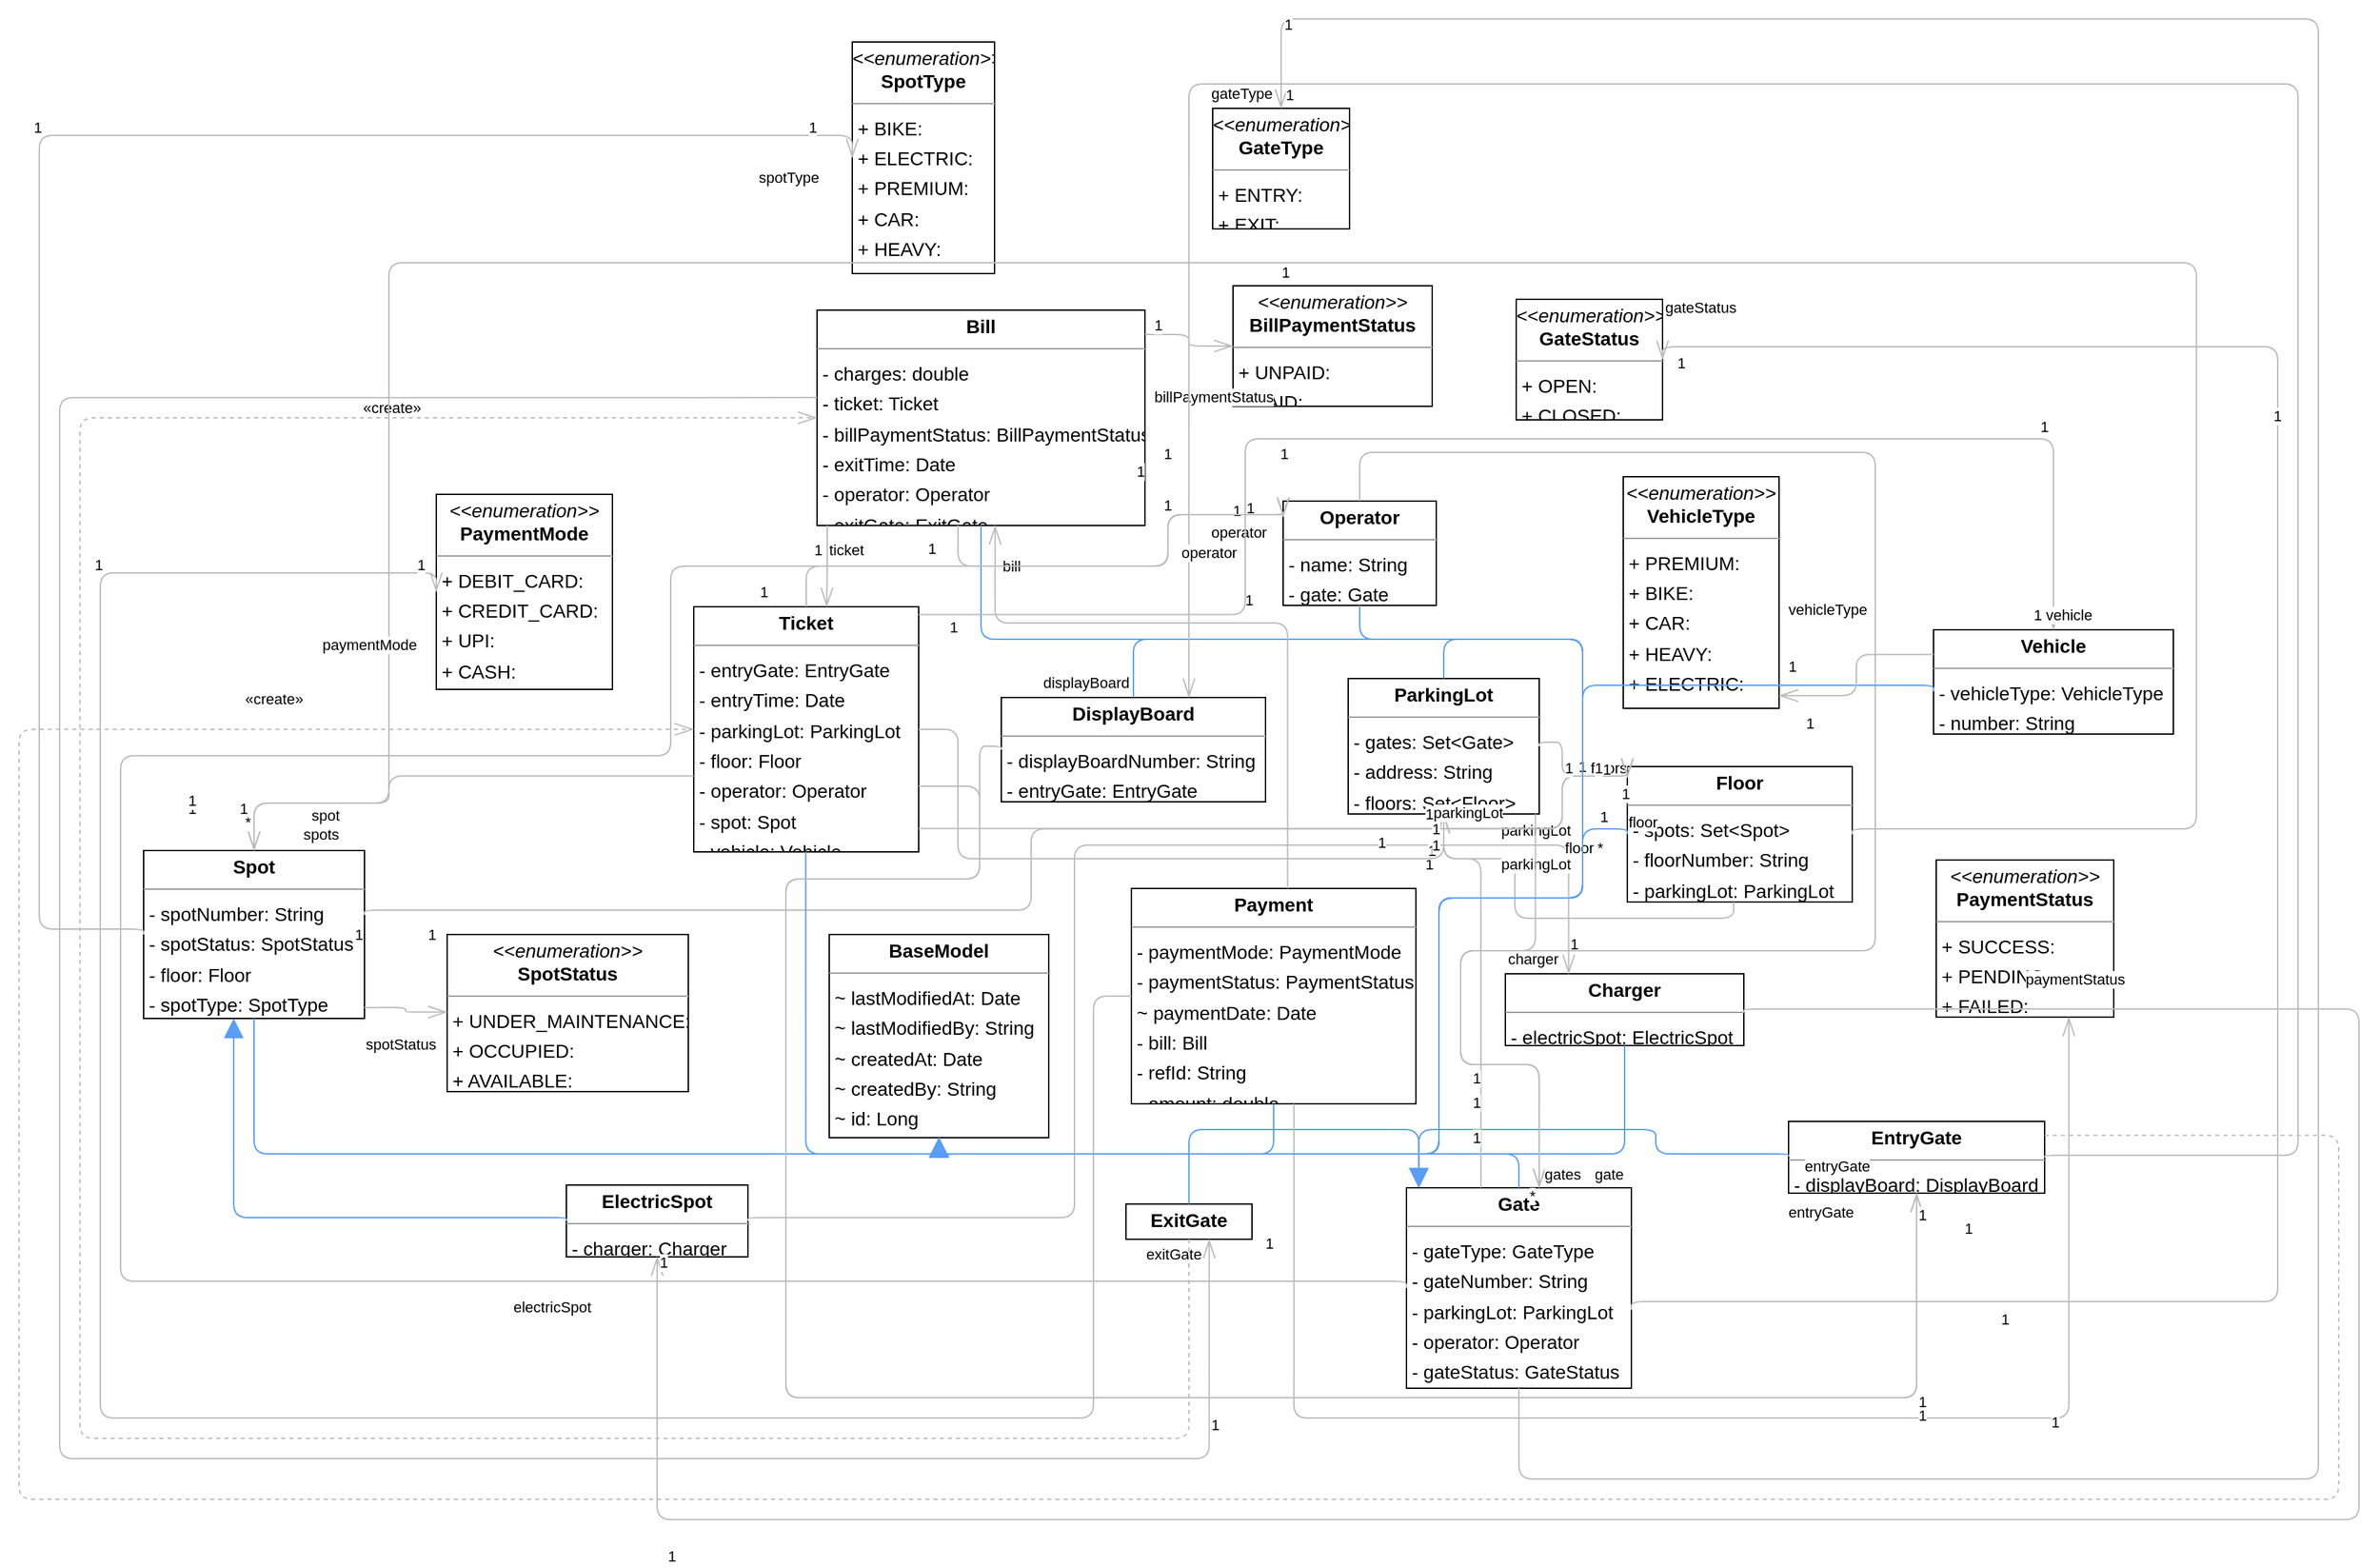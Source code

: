 <mxGraphModel dx="0" dy="0" grid="1" gridSize="10" guides="1" tooltips="1" connect="1" arrows="1" fold="1" page="0" pageScale="1" background="none" math="0" shadow="0">
  <root>
    <mxCell id="0" />
    <mxCell id="1" parent="0" />
    <mxCell id="node0" parent="1" vertex="1" value="&lt;p style=&quot;margin:0px;margin-top:4px;text-align:center;&quot;&gt;&lt;b&gt;BaseModel&lt;/b&gt;&lt;/p&gt;&lt;hr size=&quot;1&quot;/&gt;&lt;p style=&quot;margin:0 0 0 4px;line-height:1.6;&quot;&gt;~ lastModifiedAt: Date&lt;br/&gt;~ lastModifiedBy: String&lt;br/&gt;~ createdAt: Date&lt;br/&gt;~ createdBy: String&lt;br/&gt;~ id: Long&lt;/p&gt;" style="verticalAlign=top;align=left;overflow=fill;fontSize=14;fontFamily=Helvetica;html=1;rounded=0;shadow=0;comic=0;labelBackgroundColor=none;strokeWidth=1;">
      <mxGeometry x="331" y="646" width="162" height="150" as="geometry" />
    </mxCell>
    <mxCell id="node21" parent="1" vertex="1" value="&lt;p style=&quot;margin:0px;margin-top:4px;text-align:center;&quot;&gt;&lt;b&gt;Bill&lt;/b&gt;&lt;/p&gt;&lt;hr size=&quot;1&quot;/&gt;&lt;p style=&quot;margin:0 0 0 4px;line-height:1.6;&quot;&gt;- charges: double&lt;br/&gt;- ticket: Ticket&lt;br/&gt;- billPaymentStatus: BillPaymentStatus&lt;br/&gt;- exitTime: Date&lt;br/&gt;- operator: Operator&lt;br/&gt;- exitGate: ExitGate&lt;/p&gt;" style="verticalAlign=top;align=left;overflow=fill;fontSize=14;fontFamily=Helvetica;html=1;rounded=0;shadow=0;comic=0;labelBackgroundColor=none;strokeWidth=1;">
      <mxGeometry x="322" y="185" width="242" height="159" as="geometry" />
    </mxCell>
    <mxCell id="node4" parent="1" vertex="1" value="&lt;p style=&quot;margin:0px;margin-top:4px;text-align:center;&quot;&gt;&lt;i&gt;&amp;lt;&amp;lt;enumeration&amp;gt;&amp;gt;&lt;/i&gt;&lt;br/&gt;&lt;b&gt;BillPaymentStatus&lt;/b&gt;&lt;/p&gt;&lt;hr size=&quot;1&quot;/&gt;&lt;p style=&quot;margin:0 0 0 4px;line-height:1.6;&quot;&gt;+ UNPAID: &lt;br/&gt;+ PAID: &lt;/p&gt;" style="verticalAlign=top;align=left;overflow=fill;fontSize=14;fontFamily=Helvetica;html=1;rounded=0;shadow=0;comic=0;labelBackgroundColor=none;strokeWidth=1;">
      <mxGeometry x="629" y="167" width="147" height="89" as="geometry" />
    </mxCell>
    <mxCell id="node9" parent="1" vertex="1" value="&lt;p style=&quot;margin:0px;margin-top:4px;text-align:center;&quot;&gt;&lt;b&gt;Charger&lt;/b&gt;&lt;/p&gt;&lt;hr size=&quot;1&quot;/&gt;&lt;p style=&quot;margin:0 0 0 4px;line-height:1.6;&quot;&gt;- electricSpot: ElectricSpot&lt;/p&gt;" style="verticalAlign=top;align=left;overflow=fill;fontSize=14;fontFamily=Helvetica;html=1;rounded=0;shadow=0;comic=0;labelBackgroundColor=none;strokeWidth=1;">
      <mxGeometry x="830" y="675" width="176" height="53" as="geometry" />
    </mxCell>
    <mxCell id="node16" parent="1" vertex="1" value="&lt;p style=&quot;margin:0px;margin-top:4px;text-align:center;&quot;&gt;&lt;b&gt;DisplayBoard&lt;/b&gt;&lt;/p&gt;&lt;hr size=&quot;1&quot;/&gt;&lt;p style=&quot;margin:0 0 0 4px;line-height:1.6;&quot;&gt;- displayBoardNumber: String&lt;br/&gt;- entryGate: EntryGate&lt;/p&gt;" style="verticalAlign=top;align=left;overflow=fill;fontSize=14;fontFamily=Helvetica;html=1;rounded=0;shadow=0;comic=0;labelBackgroundColor=none;strokeWidth=1;">
      <mxGeometry x="458" y="471" width="195" height="77" as="geometry" />
    </mxCell>
    <mxCell id="node14" parent="1" vertex="1" value="&lt;p style=&quot;margin:0px;margin-top:4px;text-align:center;&quot;&gt;&lt;b&gt;ElectricSpot&lt;/b&gt;&lt;/p&gt;&lt;hr size=&quot;1&quot;/&gt;&lt;p style=&quot;margin:0 0 0 4px;line-height:1.6;&quot;&gt;- charger: Charger&lt;/p&gt;" style="verticalAlign=top;align=left;overflow=fill;fontSize=14;fontFamily=Helvetica;html=1;rounded=0;shadow=0;comic=0;labelBackgroundColor=none;strokeWidth=1;">
      <mxGeometry x="137" y="831" width="134" height="53" as="geometry" />
    </mxCell>
    <mxCell id="node22" parent="1" vertex="1" value="&lt;p style=&quot;margin:0px;margin-top:4px;text-align:center;&quot;&gt;&lt;b&gt;EntryGate&lt;/b&gt;&lt;/p&gt;&lt;hr size=&quot;1&quot;/&gt;&lt;p style=&quot;margin:0 0 0 4px;line-height:1.6;&quot;&gt;- displayBoard: DisplayBoard&lt;/p&gt;" style="verticalAlign=top;align=left;overflow=fill;fontSize=14;fontFamily=Helvetica;html=1;rounded=0;shadow=0;comic=0;labelBackgroundColor=none;strokeWidth=1;">
      <mxGeometry x="1039" y="784" width="189" height="53" as="geometry" />
    </mxCell>
    <mxCell id="node8" parent="1" vertex="1" value="&lt;p style=&quot;margin:0px;margin-top:4px;text-align:center;&quot;&gt;&lt;b&gt;ExitGate&lt;/b&gt;&lt;/p&gt;&lt;hr size=&quot;1&quot;/&gt;" style="verticalAlign=top;align=left;overflow=fill;fontSize=14;fontFamily=Helvetica;html=1;rounded=0;shadow=0;comic=0;labelBackgroundColor=none;strokeWidth=1;">
      <mxGeometry x="550" y="845" width="93" height="26" as="geometry" />
    </mxCell>
    <mxCell id="node19" parent="1" vertex="1" value="&lt;p style=&quot;margin:0px;margin-top:4px;text-align:center;&quot;&gt;&lt;b&gt;Floor&lt;/b&gt;&lt;/p&gt;&lt;hr size=&quot;1&quot;/&gt;&lt;p style=&quot;margin:0 0 0 4px;line-height:1.6;&quot;&gt;- spots: Set&amp;lt;Spot&amp;gt;&lt;br/&gt;- floorNumber: String&lt;br/&gt;- parkingLot: ParkingLot&lt;/p&gt;" style="verticalAlign=top;align=left;overflow=fill;fontSize=14;fontFamily=Helvetica;html=1;rounded=0;shadow=0;comic=0;labelBackgroundColor=none;strokeWidth=1;">
      <mxGeometry x="920" y="522" width="166" height="100" as="geometry" />
    </mxCell>
    <mxCell id="node15" parent="1" vertex="1" value="&lt;p style=&quot;margin:0px;margin-top:4px;text-align:center;&quot;&gt;&lt;b&gt;Gate&lt;/b&gt;&lt;/p&gt;&lt;hr size=&quot;1&quot;/&gt;&lt;p style=&quot;margin:0 0 0 4px;line-height:1.6;&quot;&gt;- gateType: GateType&lt;br/&gt;- gateNumber: String&lt;br/&gt;- parkingLot: ParkingLot&lt;br/&gt;- operator: Operator&lt;br/&gt;- gateStatus: GateStatus&lt;/p&gt;" style="verticalAlign=top;align=left;overflow=fill;fontSize=14;fontFamily=Helvetica;html=1;rounded=0;shadow=0;comic=0;labelBackgroundColor=none;strokeWidth=1;">
      <mxGeometry x="757" y="833" width="166" height="148" as="geometry" />
    </mxCell>
    <mxCell id="node20" parent="1" vertex="1" value="&lt;p style=&quot;margin:0px;margin-top:4px;text-align:center;&quot;&gt;&lt;i&gt;&amp;lt;&amp;lt;enumeration&amp;gt;&amp;gt;&lt;/i&gt;&lt;br/&gt;&lt;b&gt;GateStatus&lt;/b&gt;&lt;/p&gt;&lt;hr size=&quot;1&quot;/&gt;&lt;p style=&quot;margin:0 0 0 4px;line-height:1.6;&quot;&gt;+ OPEN: &lt;br/&gt;+ CLOSED: &lt;/p&gt;" style="verticalAlign=top;align=left;overflow=fill;fontSize=14;fontFamily=Helvetica;html=1;rounded=0;shadow=0;comic=0;labelBackgroundColor=none;strokeWidth=1;">
      <mxGeometry x="838" y="177" width="108" height="89" as="geometry" />
    </mxCell>
    <mxCell id="node1" parent="1" vertex="1" value="&lt;p style=&quot;margin:0px;margin-top:4px;text-align:center;&quot;&gt;&lt;i&gt;&amp;lt;&amp;lt;enumeration&amp;gt;&amp;gt;&lt;/i&gt;&lt;br/&gt;&lt;b&gt;GateType&lt;/b&gt;&lt;/p&gt;&lt;hr size=&quot;1&quot;/&gt;&lt;p style=&quot;margin:0 0 0 4px;line-height:1.6;&quot;&gt;+ ENTRY: &lt;br/&gt;+ EXIT: &lt;/p&gt;" style="verticalAlign=top;align=left;overflow=fill;fontSize=14;fontFamily=Helvetica;html=1;rounded=0;shadow=0;comic=0;labelBackgroundColor=none;strokeWidth=1;">
      <mxGeometry x="614" y="36" width="101" height="89" as="geometry" />
    </mxCell>
    <mxCell id="node17" parent="1" vertex="1" value="&lt;p style=&quot;margin:0px;margin-top:4px;text-align:center;&quot;&gt;&lt;b&gt;Operator&lt;/b&gt;&lt;/p&gt;&lt;hr size=&quot;1&quot;/&gt;&lt;p style=&quot;margin:0 0 0 4px;line-height:1.6;&quot;&gt;- name: String&lt;br/&gt;- gate: Gate&lt;/p&gt;" style="verticalAlign=top;align=left;overflow=fill;fontSize=14;fontFamily=Helvetica;html=1;rounded=0;shadow=0;comic=0;labelBackgroundColor=none;strokeWidth=1;">
      <mxGeometry x="666" y="326" width="113" height="77" as="geometry" />
    </mxCell>
    <mxCell id="node2" parent="1" vertex="1" value="&lt;p style=&quot;margin:0px;margin-top:4px;text-align:center;&quot;&gt;&lt;b&gt;ParkingLot&lt;/b&gt;&lt;/p&gt;&lt;hr size=&quot;1&quot;/&gt;&lt;p style=&quot;margin:0 0 0 4px;line-height:1.6;&quot;&gt;- gates: Set&amp;lt;Gate&amp;gt;&lt;br/&gt;- address: String&lt;br/&gt;- floors: Set&amp;lt;Floor&amp;gt;&lt;/p&gt;" style="verticalAlign=top;align=left;overflow=fill;fontSize=14;fontFamily=Helvetica;html=1;rounded=0;shadow=0;comic=0;labelBackgroundColor=none;strokeWidth=1;">
      <mxGeometry x="714" y="457" width="141" height="100" as="geometry" />
    </mxCell>
    <mxCell id="node13" parent="1" vertex="1" value="&lt;p style=&quot;margin:0px;margin-top:4px;text-align:center;&quot;&gt;&lt;b&gt;Payment&lt;/b&gt;&lt;/p&gt;&lt;hr size=&quot;1&quot;/&gt;&lt;p style=&quot;margin:0 0 0 4px;line-height:1.6;&quot;&gt;- paymentMode: PaymentMode&lt;br/&gt;- paymentStatus: PaymentStatus&lt;br/&gt;~ paymentDate: Date&lt;br/&gt;- bill: Bill&lt;br/&gt;- refId: String&lt;br/&gt;- amount: double&lt;/p&gt;" style="verticalAlign=top;align=left;overflow=fill;fontSize=14;fontFamily=Helvetica;html=1;rounded=0;shadow=0;comic=0;labelBackgroundColor=none;strokeWidth=1;">
      <mxGeometry x="554" y="612" width="210" height="159" as="geometry" />
    </mxCell>
    <mxCell id="node10" parent="1" vertex="1" value="&lt;p style=&quot;margin:0px;margin-top:4px;text-align:center;&quot;&gt;&lt;i&gt;&amp;lt;&amp;lt;enumeration&amp;gt;&amp;gt;&lt;/i&gt;&lt;br/&gt;&lt;b&gt;PaymentMode&lt;/b&gt;&lt;/p&gt;&lt;hr size=&quot;1&quot;/&gt;&lt;p style=&quot;margin:0 0 0 4px;line-height:1.6;&quot;&gt;+ DEBIT_CARD: &lt;br/&gt;+ CREDIT_CARD: &lt;br/&gt;+ UPI: &lt;br/&gt;+ CASH: &lt;/p&gt;" style="verticalAlign=top;align=left;overflow=fill;fontSize=14;fontFamily=Helvetica;html=1;rounded=0;shadow=0;comic=0;labelBackgroundColor=none;strokeWidth=1;">
      <mxGeometry x="41" y="321" width="130" height="144" as="geometry" />
    </mxCell>
    <mxCell id="node6" parent="1" vertex="1" value="&lt;p style=&quot;margin:0px;margin-top:4px;text-align:center;&quot;&gt;&lt;i&gt;&amp;lt;&amp;lt;enumeration&amp;gt;&amp;gt;&lt;/i&gt;&lt;br/&gt;&lt;b&gt;PaymentStatus&lt;/b&gt;&lt;/p&gt;&lt;hr size=&quot;1&quot;/&gt;&lt;p style=&quot;margin:0 0 0 4px;line-height:1.6;&quot;&gt;+ SUCCESS: &lt;br/&gt;+ PENDING: &lt;br/&gt;+ FAILED: &lt;/p&gt;" style="verticalAlign=top;align=left;overflow=fill;fontSize=14;fontFamily=Helvetica;html=1;rounded=0;shadow=0;comic=0;labelBackgroundColor=none;strokeWidth=1;">
      <mxGeometry x="1148" y="591" width="131" height="116" as="geometry" />
    </mxCell>
    <mxCell id="node7" parent="1" vertex="1" value="&lt;p style=&quot;margin:0px;margin-top:4px;text-align:center;&quot;&gt;&lt;b&gt;Spot&lt;/b&gt;&lt;/p&gt;&lt;hr size=&quot;1&quot;/&gt;&lt;p style=&quot;margin:0 0 0 4px;line-height:1.6;&quot;&gt;- spotNumber: String&lt;br/&gt;- spotStatus: SpotStatus&lt;br/&gt;- floor: Floor&lt;br/&gt;- spotType: SpotType&lt;/p&gt;" style="verticalAlign=top;align=left;overflow=fill;fontSize=14;fontFamily=Helvetica;html=1;rounded=0;shadow=0;comic=0;labelBackgroundColor=none;strokeWidth=1;">
      <mxGeometry x="-175" y="584" width="163" height="124" as="geometry" />
    </mxCell>
    <mxCell id="node5" parent="1" vertex="1" value="&lt;p style=&quot;margin:0px;margin-top:4px;text-align:center;&quot;&gt;&lt;i&gt;&amp;lt;&amp;lt;enumeration&amp;gt;&amp;gt;&lt;/i&gt;&lt;br/&gt;&lt;b&gt;SpotStatus&lt;/b&gt;&lt;/p&gt;&lt;hr size=&quot;1&quot;/&gt;&lt;p style=&quot;margin:0 0 0 4px;line-height:1.6;&quot;&gt;+ UNDER_MAINTENANCE: &lt;br/&gt;+ OCCUPIED: &lt;br/&gt;+ AVAILABLE: &lt;/p&gt;" style="verticalAlign=top;align=left;overflow=fill;fontSize=14;fontFamily=Helvetica;html=1;rounded=0;shadow=0;comic=0;labelBackgroundColor=none;strokeWidth=1;">
      <mxGeometry x="49" y="646" width="178" height="116" as="geometry" />
    </mxCell>
    <mxCell id="node12" parent="1" vertex="1" value="&lt;p style=&quot;margin:0px;margin-top:4px;text-align:center;&quot;&gt;&lt;i&gt;&amp;lt;&amp;lt;enumeration&amp;gt;&amp;gt;&lt;/i&gt;&lt;br/&gt;&lt;b&gt;SpotType&lt;/b&gt;&lt;/p&gt;&lt;hr size=&quot;1&quot;/&gt;&lt;p style=&quot;margin:0 0 0 4px;line-height:1.6;&quot;&gt;+ BIKE: &lt;br/&gt;+ ELECTRIC: &lt;br/&gt;+ PREMIUM: &lt;br/&gt;+ CAR: &lt;br/&gt;+ HEAVY: &lt;/p&gt;" style="verticalAlign=top;align=left;overflow=fill;fontSize=14;fontFamily=Helvetica;html=1;rounded=0;shadow=0;comic=0;labelBackgroundColor=none;strokeWidth=1;">
      <mxGeometry x="348" y="-13" width="105" height="171" as="geometry" />
    </mxCell>
    <mxCell id="node18" parent="1" vertex="1" value="&lt;p style=&quot;margin:0px;margin-top:4px;text-align:center;&quot;&gt;&lt;b&gt;Ticket&lt;/b&gt;&lt;/p&gt;&lt;hr size=&quot;1&quot;/&gt;&lt;p style=&quot;margin:0 0 0 4px;line-height:1.6;&quot;&gt;- entryGate: EntryGate&lt;br/&gt;- entryTime: Date&lt;br/&gt;- parkingLot: ParkingLot&lt;br/&gt;- floor: Floor&lt;br/&gt;- operator: Operator&lt;br/&gt;- spot: Spot&lt;br/&gt;- vehicle: Vehicle&lt;/p&gt;" style="verticalAlign=top;align=left;overflow=fill;fontSize=14;fontFamily=Helvetica;html=1;rounded=0;shadow=0;comic=0;labelBackgroundColor=none;strokeWidth=1;">
      <mxGeometry x="231" y="404" width="166" height="181" as="geometry" />
    </mxCell>
    <mxCell id="node11" parent="1" vertex="1" value="&lt;p style=&quot;margin:0px;margin-top:4px;text-align:center;&quot;&gt;&lt;b&gt;Vehicle&lt;/b&gt;&lt;/p&gt;&lt;hr size=&quot;1&quot;/&gt;&lt;p style=&quot;margin:0 0 0 4px;line-height:1.6;&quot;&gt;- vehicleType: VehicleType&lt;br/&gt;- number: String&lt;/p&gt;" style="verticalAlign=top;align=left;overflow=fill;fontSize=14;fontFamily=Helvetica;html=1;rounded=0;shadow=0;comic=0;labelBackgroundColor=none;strokeWidth=1;">
      <mxGeometry x="1146" y="421" width="177" height="77" as="geometry" />
    </mxCell>
    <mxCell id="node3" parent="1" vertex="1" value="&lt;p style=&quot;margin:0px;margin-top:4px;text-align:center;&quot;&gt;&lt;i&gt;&amp;lt;&amp;lt;enumeration&amp;gt;&amp;gt;&lt;/i&gt;&lt;br/&gt;&lt;b&gt;VehicleType&lt;/b&gt;&lt;/p&gt;&lt;hr size=&quot;1&quot;/&gt;&lt;p style=&quot;margin:0 0 0 4px;line-height:1.6;&quot;&gt;+ PREMIUM: &lt;br/&gt;+ BIKE: &lt;br/&gt;+ CAR: &lt;br/&gt;+ HEAVY: &lt;br/&gt;+ ELECTRIC: &lt;/p&gt;" style="verticalAlign=top;align=left;overflow=fill;fontSize=14;fontFamily=Helvetica;html=1;rounded=0;shadow=0;comic=0;labelBackgroundColor=none;strokeWidth=1;">
      <mxGeometry x="917" y="308" width="115" height="171" as="geometry" />
    </mxCell>
    <mxCell id="edge11" edge="1" value="" parent="1" source="node21" target="node0" style="html=1;rounded=1;edgeStyle=orthogonalEdgeStyle;dashed=0;startArrow=none;endArrow=block;endSize=12;strokeColor=#589df6;exitX=0.500;exitY=1.000;exitDx=0;exitDy=0;entryX=0.500;entryY=1.000;entryDx=0;entryDy=0;">
      <mxGeometry width="50" height="50" relative="1" as="geometry">
        <Array as="points">
          <mxPoint x="443" y="428" />
          <mxPoint x="887" y="428" />
          <mxPoint x="887" y="619" />
          <mxPoint x="781" y="619" />
          <mxPoint x="781" y="808" />
          <mxPoint x="412" y="808" />
        </Array>
      </mxGeometry>
    </mxCell>
    <mxCell id="edge28" edge="1" value="" parent="1" source="node21" target="node4" style="html=1;rounded=1;edgeStyle=orthogonalEdgeStyle;dashed=0;startArrow=diamondThinstartSize=12;endArrow=openThin;endSize=12;strokeColor=#bbbbbb;exitX=1.000;exitY=0.113;exitDx=0;exitDy=0;entryX=0.000;entryY=0.500;entryDx=0;entryDy=0;">
      <mxGeometry width="50" height="50" relative="1" as="geometry">
        <Array as="points" />
      </mxGeometry>
    </mxCell>
    <mxCell id="label168" parent="edge28" vertex="1" connectable="0" value="1" style="edgeLabel;resizable=0;html=1;align=left;verticalAlign=top;strokeColor=default;">
      <mxGeometry x="663" y="144" as="geometry" />
    </mxCell>
    <mxCell id="label172" parent="edge28" vertex="1" connectable="0" value="1" style="edgeLabel;resizable=0;html=1;align=left;verticalAlign=top;strokeColor=default;">
      <mxGeometry x="569" y="183" as="geometry" />
    </mxCell>
    <mxCell id="label173" parent="edge28" vertex="1" connectable="0" value="billPaymentStatus" style="edgeLabel;resizable=0;html=1;align=left;verticalAlign=top;strokeColor=default;">
      <mxGeometry x="569" y="236" as="geometry" />
    </mxCell>
    <mxCell id="edge24" edge="1" value="" parent="1" source="node21" target="node8" style="html=1;rounded=1;edgeStyle=orthogonalEdgeStyle;dashed=0;startArrow=diamondThinstartSize=12;endArrow=openThin;endSize=12;strokeColor=#bbbbbb;exitX=0.000;exitY=0.406;exitDx=0;exitDy=0;entryX=0.661;entryY=1.002;entryDx=0;entryDy=0;">
      <mxGeometry width="50" height="50" relative="1" as="geometry">
        <Array as="points">
          <mxPoint x="-237" y="249" />
          <mxPoint x="-237" y="1033" />
          <mxPoint x="611" y="1033" />
        </Array>
      </mxGeometry>
    </mxCell>
    <mxCell id="label144" parent="edge24" vertex="1" connectable="0" value="1" style="edgeLabel;resizable=0;html=1;align=left;verticalAlign=top;strokeColor=default;">
      <mxGeometry x="651" y="861" as="geometry" />
    </mxCell>
    <mxCell id="label148" parent="edge24" vertex="1" connectable="0" value="1" style="edgeLabel;resizable=0;html=1;align=left;verticalAlign=top;strokeColor=default;">
      <mxGeometry x="611" y="995" as="geometry" />
    </mxCell>
    <mxCell id="label149" parent="edge24" vertex="1" connectable="0" value="exitGate" style="edgeLabel;resizable=0;html=1;align=left;verticalAlign=top;strokeColor=default;">
      <mxGeometry x="563" y="869" as="geometry" />
    </mxCell>
    <mxCell id="edge38" edge="1" value="" parent="1" source="node21" target="node17" style="html=1;rounded=1;edgeStyle=orthogonalEdgeStyle;dashed=0;startArrow=diamondThinstartSize=12;endArrow=openThin;endSize=12;strokeColor=#bbbbbb;exitX=0.430;exitY=1.000;exitDx=0;exitDy=0;entryX=0.000;entryY=0.148;entryDx=0;entryDy=0;">
      <mxGeometry width="50" height="50" relative="1" as="geometry">
        <Array as="points">
          <mxPoint x="426" y="374" />
          <mxPoint x="581" y="374" />
          <mxPoint x="581" y="336" />
        </Array>
      </mxGeometry>
    </mxCell>
    <mxCell id="label228" parent="edge38" vertex="1" connectable="0" value="1" style="edgeLabel;resizable=0;html=1;align=left;verticalAlign=top;strokeColor=default;">
      <mxGeometry x="637" y="318" as="geometry" />
    </mxCell>
    <mxCell id="label232" parent="edge38" vertex="1" connectable="0" value="1" style="edgeLabel;resizable=0;html=1;align=left;verticalAlign=top;strokeColor=default;">
      <mxGeometry x="576" y="316" as="geometry" />
    </mxCell>
    <mxCell id="label233" parent="edge38" vertex="1" connectable="0" value="operator" style="edgeLabel;resizable=0;html=1;align=left;verticalAlign=top;strokeColor=default;">
      <mxGeometry x="611" y="336" as="geometry" />
    </mxCell>
    <mxCell id="edge43" edge="1" value="" parent="1" source="node21" target="node18" style="html=1;rounded=1;edgeStyle=orthogonalEdgeStyle;dashed=0;startArrow=diamondThinstartSize=12;endArrow=openThin;endSize=12;strokeColor=#bbbbbb;exitX=0.031;exitY=1.000;exitDx=0;exitDy=0;entryX=0.591;entryY=0.000;entryDx=0;entryDy=0;">
      <mxGeometry width="50" height="50" relative="1" as="geometry">
        <Array as="points" />
      </mxGeometry>
    </mxCell>
    <mxCell id="label258" parent="edge43" vertex="1" connectable="0" value="1" style="edgeLabel;resizable=0;html=1;align=left;verticalAlign=top;strokeColor=default;">
      <mxGeometry x="278" y="380" as="geometry" />
    </mxCell>
    <mxCell id="label262" parent="edge43" vertex="1" connectable="0" value="1" style="edgeLabel;resizable=0;html=1;align=left;verticalAlign=top;strokeColor=default;">
      <mxGeometry x="318" y="349" as="geometry" />
    </mxCell>
    <mxCell id="label263" parent="edge43" vertex="1" connectable="0" value="ticket" style="edgeLabel;resizable=0;html=1;align=left;verticalAlign=top;strokeColor=default;">
      <mxGeometry x="329" y="349" as="geometry" />
    </mxCell>
    <mxCell id="edge12" edge="1" value="" parent="1" source="node9" target="node0" style="html=1;rounded=1;edgeStyle=orthogonalEdgeStyle;dashed=0;startArrow=none;endArrow=block;endSize=12;strokeColor=#589df6;exitX=0.500;exitY=1.000;exitDx=0;exitDy=0;entryX=0.500;entryY=1.000;entryDx=0;entryDy=0;">
      <mxGeometry width="50" height="50" relative="1" as="geometry">
        <Array as="points">
          <mxPoint x="918" y="808" />
          <mxPoint x="412" y="808" />
        </Array>
      </mxGeometry>
    </mxCell>
    <mxCell id="edge36" edge="1" value="" parent="1" source="node9" target="node14" style="html=1;rounded=1;edgeStyle=orthogonalEdgeStyle;dashed=0;startArrow=diamondThinstartSize=12;endArrow=openThin;endSize=12;strokeColor=#bbbbbb;exitX=1.000;exitY=0.534;exitDx=0;exitDy=0;entryX=0.500;entryY=1.001;entryDx=0;entryDy=0;">
      <mxGeometry width="50" height="50" relative="1" as="geometry">
        <Array as="points">
          <mxPoint x="1460" y="701" />
          <mxPoint x="1460" y="1078" />
          <mxPoint x="204" y="1078" />
        </Array>
      </mxGeometry>
    </mxCell>
    <mxCell id="label216" parent="edge36" vertex="1" connectable="0" value="1" style="edgeLabel;resizable=0;html=1;align=left;verticalAlign=top;strokeColor=default;">
      <mxGeometry x="204" y="875" as="geometry" />
    </mxCell>
    <mxCell id="label220" parent="edge36" vertex="1" connectable="0" value="1" style="edgeLabel;resizable=0;html=1;align=left;verticalAlign=top;strokeColor=default;">
      <mxGeometry x="210" y="1092" as="geometry" />
    </mxCell>
    <mxCell id="label221" parent="edge36" vertex="1" connectable="0" value="electricSpot" style="edgeLabel;resizable=0;html=1;align=left;verticalAlign=top;strokeColor=default;">
      <mxGeometry x="96" y="908" as="geometry" />
    </mxCell>
    <mxCell id="edge4" edge="1" value="" parent="1" source="node16" target="node0" style="html=1;rounded=1;edgeStyle=orthogonalEdgeStyle;dashed=0;startArrow=none;endArrow=block;endSize=12;strokeColor=#589df6;exitX=0.500;exitY=0.001;exitDx=0;exitDy=0;entryX=0.500;entryY=1.000;entryDx=0;entryDy=0;">
      <mxGeometry width="50" height="50" relative="1" as="geometry">
        <Array as="points">
          <mxPoint x="555" y="428" />
          <mxPoint x="887" y="428" />
          <mxPoint x="887" y="619" />
          <mxPoint x="781" y="619" />
          <mxPoint x="781" y="808" />
          <mxPoint x="412" y="808" />
        </Array>
      </mxGeometry>
    </mxCell>
    <mxCell id="edge39" edge="1" value="" parent="1" source="node16" target="node22" style="html=1;rounded=1;edgeStyle=orthogonalEdgeStyle;dashed=0;startArrow=diamondThinstartSize=12;endArrow=openThin;endSize=12;strokeColor=#bbbbbb;exitX=0.000;exitY=0.500;exitDx=0;exitDy=0;entryX=0.500;entryY=1.001;entryDx=0;entryDy=0;">
      <mxGeometry width="50" height="50" relative="1" as="geometry">
        <Array as="points">
          <mxPoint x="442" y="507" />
          <mxPoint x="442" y="605" />
          <mxPoint x="299" y="605" />
          <mxPoint x="299" y="988" />
          <mxPoint x="1133" y="988" />
        </Array>
      </mxGeometry>
    </mxCell>
    <mxCell id="label234" parent="edge39" vertex="1" connectable="0" value="1" style="edgeLabel;resizable=0;html=1;align=left;verticalAlign=top;strokeColor=default;">
      <mxGeometry x="1167" y="850" as="geometry" />
    </mxCell>
    <mxCell id="label238" parent="edge39" vertex="1" connectable="0" value="1" style="edgeLabel;resizable=0;html=1;align=left;verticalAlign=top;strokeColor=default;">
      <mxGeometry x="1133" y="978" as="geometry" />
    </mxCell>
    <mxCell id="label239" parent="edge39" vertex="1" connectable="0" value="entryGate" style="edgeLabel;resizable=0;html=1;align=left;verticalAlign=top;strokeColor=default;">
      <mxGeometry x="1037" y="838" as="geometry" />
    </mxCell>
    <mxCell id="edge17" edge="1" value="" parent="1" source="node14" target="node9" style="html=1;rounded=1;edgeStyle=orthogonalEdgeStyle;dashed=0;startArrow=diamondThinstartSize=12;endArrow=openThin;endSize=12;strokeColor=#bbbbbb;exitX=1.000;exitY=0.500;exitDx=0;exitDy=0;entryX=0.266;entryY=0.001;entryDx=0;entryDy=0;">
      <mxGeometry width="50" height="50" relative="1" as="geometry">
        <Array as="points">
          <mxPoint x="512" y="855" />
          <mxPoint x="512" y="580" />
          <mxPoint x="877" y="580" />
        </Array>
      </mxGeometry>
    </mxCell>
    <mxCell id="label102" parent="edge17" vertex="1" connectable="0" value="1" style="edgeLabel;resizable=0;html=1;align=left;verticalAlign=top;strokeColor=default;">
      <mxGeometry x="876" y="640" as="geometry" />
    </mxCell>
    <mxCell id="label106" parent="edge17" vertex="1" connectable="0" value="1" style="edgeLabel;resizable=0;html=1;align=left;verticalAlign=top;strokeColor=default;">
      <mxGeometry x="898" y="546" as="geometry" />
    </mxCell>
    <mxCell id="label107" parent="edge17" vertex="1" connectable="0" value="charger" style="edgeLabel;resizable=0;html=1;align=left;verticalAlign=top;strokeColor=default;">
      <mxGeometry x="830" y="651" as="geometry" />
    </mxCell>
    <mxCell id="edge5" edge="1" value="" parent="1" source="node14" target="node7" style="html=1;rounded=1;edgeStyle=orthogonalEdgeStyle;dashed=0;startArrow=none;endArrow=block;endSize=12;strokeColor=#589df6;exitX=0.000;exitY=0.500;exitDx=0;exitDy=0;entryX=0.408;entryY=1.000;entryDx=0;entryDy=0;">
      <mxGeometry width="50" height="50" relative="1" as="geometry">
        <Array as="points">
          <mxPoint x="-108" y="855" />
        </Array>
      </mxGeometry>
    </mxCell>
    <mxCell id="edge37" edge="1" value="" parent="1" source="node22" target="node16" style="html=1;rounded=1;edgeStyle=orthogonalEdgeStyle;dashed=0;startArrow=diamondThinstartSize=12;endArrow=openThin;endSize=12;strokeColor=#bbbbbb;exitX=1.000;exitY=0.500;exitDx=0;exitDy=0;entryX=0.710;entryY=0.000;entryDx=0;entryDy=0;">
      <mxGeometry width="50" height="50" relative="1" as="geometry">
        <Array as="points">
          <mxPoint x="1415" y="809" />
          <mxPoint x="1415" y="18" />
          <mxPoint x="596" y="18" />
        </Array>
      </mxGeometry>
    </mxCell>
    <mxCell id="label222" parent="edge37" vertex="1" connectable="0" value="1" style="edgeLabel;resizable=0;html=1;align=left;verticalAlign=top;strokeColor=default;">
      <mxGeometry x="636" y="386" as="geometry" />
    </mxCell>
    <mxCell id="label226" parent="edge37" vertex="1" connectable="0" value="1" style="edgeLabel;resizable=0;html=1;align=left;verticalAlign=top;strokeColor=default;">
      <mxGeometry x="636" y="15" as="geometry" />
    </mxCell>
    <mxCell id="label227" parent="edge37" vertex="1" connectable="0" value="displayBoard" style="edgeLabel;resizable=0;html=1;align=left;verticalAlign=top;strokeColor=default;">
      <mxGeometry x="487" y="447" as="geometry" />
    </mxCell>
    <mxCell id="edge0" edge="1" value="" parent="1" source="node22" target="node15" style="html=1;rounded=1;edgeStyle=orthogonalEdgeStyle;dashed=0;startArrow=none;endArrow=block;endSize=12;strokeColor=#589df6;exitX=0.000;exitY=0.485;exitDx=0;exitDy=0;entryX=0.055;entryY=0.000;entryDx=0;entryDy=0;">
      <mxGeometry width="50" height="50" relative="1" as="geometry">
        <Array as="points">
          <mxPoint x="941" y="808" />
          <mxPoint x="941" y="790" />
          <mxPoint x="766" y="790" />
        </Array>
      </mxGeometry>
    </mxCell>
    <mxCell id="edge40" edge="1" value="" parent="1" source="node22" target="node18" style="html=1;rounded=1;edgeStyle=orthogonalEdgeStyle;dashed=1;startArrow=none;endArrow=openThin;endSize=12;strokeColor=#bbbbbb;exitX=1.000;exitY=0.194;exitDx=0;exitDy=0;entryX=0.000;entryY=0.500;entryDx=0;entryDy=0;">
      <mxGeometry width="50" height="50" relative="1" as="geometry">
        <Array as="points">
          <mxPoint x="1445" y="794" />
          <mxPoint x="1445" y="1063" />
          <mxPoint x="-267" y="1063" />
          <mxPoint x="-267" y="494" />
        </Array>
      </mxGeometry>
    </mxCell>
    <mxCell id="label242" parent="edge40" vertex="1" connectable="0" value="«create»" style="edgeLabel;resizable=0;html=1;align=left;verticalAlign=top;strokeColor=default;">
      <mxGeometry x="-102" y="459" as="geometry" />
    </mxCell>
    <mxCell id="edge35" edge="1" value="" parent="1" source="node8" target="node21" style="html=1;rounded=1;edgeStyle=orthogonalEdgeStyle;dashed=1;startArrow=none;endArrow=openThin;endSize=12;strokeColor=#bbbbbb;exitX=0.500;exitY=1.002;exitDx=0;exitDy=0;entryX=0.000;entryY=0.500;entryDx=0;entryDy=0;">
      <mxGeometry width="50" height="50" relative="1" as="geometry">
        <Array as="points">
          <mxPoint x="596" y="1018" />
          <mxPoint x="-222" y="1018" />
          <mxPoint x="-222" y="264" />
        </Array>
      </mxGeometry>
    </mxCell>
    <mxCell id="label212" parent="edge35" vertex="1" connectable="0" value="«create»" style="edgeLabel;resizable=0;html=1;align=left;verticalAlign=top;strokeColor=default;">
      <mxGeometry x="-15" y="244" as="geometry" />
    </mxCell>
    <mxCell id="edge1" edge="1" value="" parent="1" source="node8" target="node15" style="html=1;rounded=1;edgeStyle=orthogonalEdgeStyle;dashed=0;startArrow=none;endArrow=block;endSize=12;strokeColor=#589df6;exitX=0.500;exitY=0.000;exitDx=0;exitDy=0;entryX=0.055;entryY=0.000;entryDx=0;entryDy=0;">
      <mxGeometry width="50" height="50" relative="1" as="geometry">
        <Array as="points">
          <mxPoint x="596" y="790" />
          <mxPoint x="766" y="790" />
        </Array>
      </mxGeometry>
    </mxCell>
    <mxCell id="edge13" edge="1" value="" parent="1" source="node19" target="node0" style="html=1;rounded=1;edgeStyle=orthogonalEdgeStyle;dashed=0;startArrow=none;endArrow=block;endSize=12;strokeColor=#589df6;exitX=0.000;exitY=0.500;exitDx=0;exitDy=0;entryX=0.500;entryY=1.000;entryDx=0;entryDy=0;">
      <mxGeometry width="50" height="50" relative="1" as="geometry">
        <Array as="points">
          <mxPoint x="887" y="568" />
          <mxPoint x="887" y="619" />
          <mxPoint x="781" y="619" />
          <mxPoint x="781" y="808" />
          <mxPoint x="412" y="808" />
        </Array>
      </mxGeometry>
    </mxCell>
    <mxCell id="edge27" edge="1" value="" parent="1" source="node19" target="node2" style="html=1;rounded=1;edgeStyle=orthogonalEdgeStyle;dashed=0;startArrow=diamondThinstartSize=12;endArrow=openThin;endSize=12;strokeColor=#bbbbbb;exitX=0.473;exitY=1.000;exitDx=0;exitDy=0;entryX=0.500;entryY=1.000;entryDx=0;entryDy=0;">
      <mxGeometry width="50" height="50" relative="1" as="geometry">
        <Array as="points">
          <mxPoint x="998" y="634" />
          <mxPoint x="837" y="634" />
          <mxPoint x="837" y="590" />
          <mxPoint x="785" y="590" />
        </Array>
      </mxGeometry>
    </mxCell>
    <mxCell id="label162" parent="edge27" vertex="1" connectable="0" value="1" style="edgeLabel;resizable=0;html=1;align=left;verticalAlign=top;strokeColor=default;">
      <mxGeometry x="769" y="544" as="geometry" />
    </mxCell>
    <mxCell id="label166" parent="edge27" vertex="1" connectable="0" value="1" style="edgeLabel;resizable=0;html=1;align=left;verticalAlign=top;strokeColor=default;">
      <mxGeometry x="769" y="581" as="geometry" />
    </mxCell>
    <mxCell id="label167" parent="edge27" vertex="1" connectable="0" value="parkingLot" style="edgeLabel;resizable=0;html=1;align=left;verticalAlign=top;strokeColor=default;">
      <mxGeometry x="825" y="581" as="geometry" />
    </mxCell>
    <mxCell id="edge22" edge="1" value="" parent="1" source="node19" target="node7" style="html=1;rounded=1;edgeStyle=orthogonalEdgeStyle;dashed=0;startArrow=diamondThinstartSize=12;endArrow=openThin;endSize=12;strokeColor=#bbbbbb;exitX=1.000;exitY=0.500;exitDx=0;exitDy=0;entryX=0.500;entryY=0.000;entryDx=0;entryDy=0;">
      <mxGeometry width="50" height="50" relative="1" as="geometry">
        <Array as="points">
          <mxPoint x="1340" y="568" />
          <mxPoint x="1340" y="150" />
          <mxPoint x="6" y="150" />
          <mxPoint x="6" y="549" />
          <mxPoint x="-93" y="549" />
        </Array>
      </mxGeometry>
    </mxCell>
    <mxCell id="label132" parent="edge22" vertex="1" connectable="0" value="1" style="edgeLabel;resizable=0;html=1;align=left;verticalAlign=top;strokeColor=default;">
      <mxGeometry x="-144" y="540" as="geometry" />
    </mxCell>
    <mxCell id="label136" parent="edge22" vertex="1" connectable="0" value="*" style="edgeLabel;resizable=0;html=1;align=left;verticalAlign=top;strokeColor=default;">
      <mxGeometry x="-102" y="550" as="geometry" />
    </mxCell>
    <mxCell id="label137" parent="edge22" vertex="1" connectable="0" value="spots" style="edgeLabel;resizable=0;html=1;align=left;verticalAlign=top;strokeColor=default;">
      <mxGeometry x="-59" y="559" as="geometry" />
    </mxCell>
    <mxCell id="edge8" edge="1" value="" parent="1" source="node15" target="node0" style="html=1;rounded=1;edgeStyle=orthogonalEdgeStyle;dashed=0;startArrow=none;endArrow=block;endSize=12;strokeColor=#589df6;exitX=0.500;exitY=0.000;exitDx=0;exitDy=0;entryX=0.500;entryY=1.000;entryDx=0;entryDy=0;">
      <mxGeometry width="50" height="50" relative="1" as="geometry">
        <Array as="points">
          <mxPoint x="840" y="808" />
          <mxPoint x="412" y="808" />
        </Array>
      </mxGeometry>
    </mxCell>
    <mxCell id="edge21" edge="1" value="" parent="1" source="node15" target="node20" style="html=1;rounded=1;edgeStyle=orthogonalEdgeStyle;dashed=0;startArrow=diamondThinstartSize=12;endArrow=openThin;endSize=12;strokeColor=#bbbbbb;exitX=1.000;exitY=0.609;exitDx=0;exitDy=0;entryX=1.000;entryY=0.500;entryDx=0;entryDy=0;">
      <mxGeometry width="50" height="50" relative="1" as="geometry">
        <Array as="points">
          <mxPoint x="1400" y="917" />
          <mxPoint x="1400" y="212" />
        </Array>
      </mxGeometry>
    </mxCell>
    <mxCell id="label126" parent="edge21" vertex="1" connectable="0" value="1" style="edgeLabel;resizable=0;html=1;align=left;verticalAlign=top;strokeColor=default;">
      <mxGeometry x="955" y="211" as="geometry" />
    </mxCell>
    <mxCell id="label130" parent="edge21" vertex="1" connectable="0" value="1" style="edgeLabel;resizable=0;html=1;align=left;verticalAlign=top;strokeColor=default;">
      <mxGeometry x="1395" y="250" as="geometry" />
    </mxCell>
    <mxCell id="label131" parent="edge21" vertex="1" connectable="0" value="gateStatus" style="edgeLabel;resizable=0;html=1;align=left;verticalAlign=top;strokeColor=default;">
      <mxGeometry x="946" y="170" as="geometry" />
    </mxCell>
    <mxCell id="edge19" edge="1" value="" parent="1" source="node15" target="node1" style="html=1;rounded=1;edgeStyle=orthogonalEdgeStyle;dashed=0;startArrow=diamondThinstartSize=12;endArrow=openThin;endSize=12;strokeColor=#bbbbbb;exitX=0.500;exitY=1.000;exitDx=0;exitDy=0;entryX=0.500;entryY=0.000;entryDx=0;entryDy=0;">
      <mxGeometry width="50" height="50" relative="1" as="geometry">
        <Array as="points">
          <mxPoint x="840" y="1048" />
          <mxPoint x="1430" y="1048" />
          <mxPoint x="1430" y="-30" />
          <mxPoint x="665" y="-30" />
        </Array>
      </mxGeometry>
    </mxCell>
    <mxCell id="label114" parent="edge19" vertex="1" connectable="0" value="1" style="edgeLabel;resizable=0;html=1;align=left;verticalAlign=top;strokeColor=default;">
      <mxGeometry x="666" y="13" as="geometry" />
    </mxCell>
    <mxCell id="label118" parent="edge19" vertex="1" connectable="0" value="1" style="edgeLabel;resizable=0;html=1;align=left;verticalAlign=top;strokeColor=default;">
      <mxGeometry x="665" y="-39" as="geometry" />
    </mxCell>
    <mxCell id="label119" parent="edge19" vertex="1" connectable="0" value="gateType" style="edgeLabel;resizable=0;html=1;align=left;verticalAlign=top;strokeColor=default;">
      <mxGeometry x="611" y="12" as="geometry" />
    </mxCell>
    <mxCell id="edge20" edge="1" value="" parent="1" source="node15" target="node17" style="html=1;rounded=1;edgeStyle=orthogonalEdgeStyle;dashed=0;startArrow=diamondThinstartSize=12;endArrow=openThin;endSize=12;strokeColor=#bbbbbb;exitX=0.000;exitY=0.500;exitDx=0;exitDy=0;entryX=0.000;entryY=0.148;entryDx=0;entryDy=0;">
      <mxGeometry width="50" height="50" relative="1" as="geometry">
        <Array as="points">
          <mxPoint x="-192" y="902" />
          <mxPoint x="-192" y="514" />
          <mxPoint x="214" y="514" />
          <mxPoint x="214" y="374" />
          <mxPoint x="581" y="374" />
          <mxPoint x="581" y="336" />
        </Array>
      </mxGeometry>
    </mxCell>
    <mxCell id="label120" parent="edge20" vertex="1" connectable="0" value="1" style="edgeLabel;resizable=0;html=1;align=left;verticalAlign=top;strokeColor=default;">
      <mxGeometry x="627" y="320" as="geometry" />
    </mxCell>
    <mxCell id="label124" parent="edge20" vertex="1" connectable="0" value="1" style="edgeLabel;resizable=0;html=1;align=left;verticalAlign=top;strokeColor=default;">
      <mxGeometry x="576" y="278" as="geometry" />
    </mxCell>
    <mxCell id="label125" parent="edge20" vertex="1" connectable="0" value="operator" style="edgeLabel;resizable=0;html=1;align=left;verticalAlign=top;strokeColor=default;">
      <mxGeometry x="611" y="336" as="geometry" />
    </mxCell>
    <mxCell id="edge15" edge="1" value="" parent="1" source="node15" target="node2" style="html=1;rounded=1;edgeStyle=orthogonalEdgeStyle;dashed=0;startArrow=diamondThinstartSize=12;endArrow=openThin;endSize=12;strokeColor=#bbbbbb;exitX=0.331;exitY=0.000;exitDx=0;exitDy=0;entryX=0.500;entryY=1.000;entryDx=0;entryDy=0;">
      <mxGeometry width="50" height="50" relative="1" as="geometry">
        <Array as="points">
          <mxPoint x="812" y="590" />
          <mxPoint x="785" y="590" />
        </Array>
      </mxGeometry>
    </mxCell>
    <mxCell id="label90" parent="edge15" vertex="1" connectable="0" value="1" style="edgeLabel;resizable=0;html=1;align=left;verticalAlign=top;strokeColor=default;">
      <mxGeometry x="734" y="565" as="geometry" />
    </mxCell>
    <mxCell id="label94" parent="edge15" vertex="1" connectable="0" value="1" style="edgeLabel;resizable=0;html=1;align=left;verticalAlign=top;strokeColor=default;">
      <mxGeometry x="771" y="571" as="geometry" />
    </mxCell>
    <mxCell id="label95" parent="edge15" vertex="1" connectable="0" value="parkingLot" style="edgeLabel;resizable=0;html=1;align=left;verticalAlign=top;strokeColor=default;">
      <mxGeometry x="825" y="556" as="geometry" />
    </mxCell>
    <mxCell id="edge6" edge="1" value="" parent="1" source="node17" target="node0" style="html=1;rounded=1;edgeStyle=orthogonalEdgeStyle;dashed=0;startArrow=none;endArrow=block;endSize=12;strokeColor=#589df6;exitX=0.500;exitY=1.000;exitDx=0;exitDy=0;entryX=0.500;entryY=1.000;entryDx=0;entryDy=0;">
      <mxGeometry width="50" height="50" relative="1" as="geometry">
        <Array as="points">
          <mxPoint x="723" y="428" />
          <mxPoint x="887" y="428" />
          <mxPoint x="887" y="619" />
          <mxPoint x="781" y="619" />
          <mxPoint x="781" y="808" />
          <mxPoint x="412" y="808" />
        </Array>
      </mxGeometry>
    </mxCell>
    <mxCell id="edge33" edge="1" value="" parent="1" source="node17" target="node15" style="html=1;rounded=1;edgeStyle=orthogonalEdgeStyle;dashed=0;startArrow=diamondThinstartSize=12;endArrow=openThin;endSize=12;strokeColor=#bbbbbb;exitX=0.500;exitY=0.000;exitDx=0;exitDy=0;entryX=0.590;entryY=0.000;entryDx=0;entryDy=0;">
      <mxGeometry width="50" height="50" relative="1" as="geometry">
        <Array as="points">
          <mxPoint x="723" y="290" />
          <mxPoint x="1103" y="290" />
          <mxPoint x="1103" y="658" />
          <mxPoint x="797" y="658" />
          <mxPoint x="797" y="742" />
          <mxPoint x="855" y="742" />
        </Array>
      </mxGeometry>
    </mxCell>
    <mxCell id="label198" parent="edge33" vertex="1" connectable="0" value="1" style="edgeLabel;resizable=0;html=1;align=left;verticalAlign=top;strokeColor=default;">
      <mxGeometry x="804" y="783" as="geometry" />
    </mxCell>
    <mxCell id="label202" parent="edge33" vertex="1" connectable="0" value="1" style="edgeLabel;resizable=0;html=1;align=left;verticalAlign=top;strokeColor=default;">
      <mxGeometry x="804" y="757" as="geometry" />
    </mxCell>
    <mxCell id="label203" parent="edge33" vertex="1" connectable="0" value="gate" style="edgeLabel;resizable=0;html=1;align=left;verticalAlign=top;strokeColor=default;">
      <mxGeometry x="894" y="810" as="geometry" />
    </mxCell>
    <mxCell id="edge7" edge="1" value="" parent="1" source="node2" target="node0" style="html=1;rounded=1;edgeStyle=orthogonalEdgeStyle;dashed=0;startArrow=none;endArrow=block;endSize=12;strokeColor=#589df6;exitX=0.500;exitY=0.000;exitDx=0;exitDy=0;entryX=0.500;entryY=1.000;entryDx=0;entryDy=0;">
      <mxGeometry width="50" height="50" relative="1" as="geometry">
        <Array as="points">
          <mxPoint x="785" y="428" />
          <mxPoint x="887" y="428" />
          <mxPoint x="887" y="619" />
          <mxPoint x="781" y="619" />
          <mxPoint x="781" y="808" />
          <mxPoint x="412" y="808" />
        </Array>
      </mxGeometry>
    </mxCell>
    <mxCell id="edge32" edge="1" value="" parent="1" source="node2" target="node19" style="html=1;rounded=1;edgeStyle=orthogonalEdgeStyle;dashed=0;startArrow=diamondThinstartSize=12;endArrow=openThin;endSize=12;strokeColor=#bbbbbb;exitX=1.000;exitY=0.500;exitDx=0;exitDy=0;entryX=0.000;entryY=0.081;entryDx=0;entryDy=0;">
      <mxGeometry width="50" height="50" relative="1" as="geometry">
        <Array as="points">
          <mxPoint x="872" y="504" />
          <mxPoint x="872" y="529" />
        </Array>
      </mxGeometry>
    </mxCell>
    <mxCell id="label192" parent="edge32" vertex="1" connectable="0" value="1" style="edgeLabel;resizable=0;html=1;align=left;verticalAlign=top;strokeColor=default;">
      <mxGeometry x="914" y="529" as="geometry" />
    </mxCell>
    <mxCell id="label196" parent="edge32" vertex="1" connectable="0" value="*" style="edgeLabel;resizable=0;html=1;align=left;verticalAlign=top;strokeColor=default;">
      <mxGeometry x="896" y="569" as="geometry" />
    </mxCell>
    <mxCell id="label197" parent="edge32" vertex="1" connectable="0" value="floors" style="edgeLabel;resizable=0;html=1;align=left;verticalAlign=top;strokeColor=default;">
      <mxGeometry x="891" y="510" as="geometry" />
    </mxCell>
    <mxCell id="edge26" edge="1" value="" parent="1" source="node2" target="node15" style="html=1;rounded=1;edgeStyle=orthogonalEdgeStyle;dashed=0;startArrow=diamondThinstartSize=12;endArrow=openThin;endSize=12;strokeColor=#bbbbbb;exitX=0.980;exitY=1.000;exitDx=0;exitDy=0;entryX=0.590;entryY=0.000;entryDx=0;entryDy=0;">
      <mxGeometry width="50" height="50" relative="1" as="geometry">
        <Array as="points">
          <mxPoint x="852" y="658" />
          <mxPoint x="797" y="658" />
          <mxPoint x="797" y="742" />
          <mxPoint x="855" y="742" />
        </Array>
      </mxGeometry>
    </mxCell>
    <mxCell id="label156" parent="edge26" vertex="1" connectable="0" value="1" style="edgeLabel;resizable=0;html=1;align=left;verticalAlign=top;strokeColor=default;">
      <mxGeometry x="804" y="739" as="geometry" />
    </mxCell>
    <mxCell id="label160" parent="edge26" vertex="1" connectable="0" value="*" style="edgeLabel;resizable=0;html=1;align=left;verticalAlign=top;strokeColor=default;">
      <mxGeometry x="846" y="826" as="geometry" />
    </mxCell>
    <mxCell id="label161" parent="edge26" vertex="1" connectable="0" value="gates" style="edgeLabel;resizable=0;html=1;align=left;verticalAlign=top;strokeColor=default;">
      <mxGeometry x="857" y="810" as="geometry" />
    </mxCell>
    <mxCell id="edge3" edge="1" value="" parent="1" source="node13" target="node0" style="html=1;rounded=1;edgeStyle=orthogonalEdgeStyle;dashed=0;startArrow=none;endArrow=block;endSize=12;strokeColor=#589df6;exitX=0.500;exitY=1.000;exitDx=0;exitDy=0;entryX=0.500;entryY=1.000;entryDx=0;entryDy=0;">
      <mxGeometry width="50" height="50" relative="1" as="geometry">
        <Array as="points">
          <mxPoint x="659" y="808" />
          <mxPoint x="412" y="808" />
        </Array>
      </mxGeometry>
    </mxCell>
    <mxCell id="edge29" edge="1" value="" parent="1" source="node13" target="node21" style="html=1;rounded=1;edgeStyle=orthogonalEdgeStyle;dashed=0;startArrow=diamondThinstartSize=12;endArrow=openThin;endSize=12;strokeColor=#bbbbbb;exitX=0.549;exitY=0.000;exitDx=0;exitDy=0;entryX=0.543;entryY=1.000;entryDx=0;entryDy=0;">
      <mxGeometry width="50" height="50" relative="1" as="geometry">
        <Array as="points">
          <mxPoint x="669" y="416" />
          <mxPoint x="453" y="416" />
        </Array>
      </mxGeometry>
    </mxCell>
    <mxCell id="label174" parent="edge29" vertex="1" connectable="0" value="1" style="edgeLabel;resizable=0;html=1;align=left;verticalAlign=top;strokeColor=default;">
      <mxGeometry x="402" y="348" as="geometry" />
    </mxCell>
    <mxCell id="label178" parent="edge29" vertex="1" connectable="0" value="1" style="edgeLabel;resizable=0;html=1;align=left;verticalAlign=top;strokeColor=default;">
      <mxGeometry x="418" y="406" as="geometry" />
    </mxCell>
    <mxCell id="label179" parent="edge29" vertex="1" connectable="0" value="bill" style="edgeLabel;resizable=0;html=1;align=left;verticalAlign=top;strokeColor=default;">
      <mxGeometry x="457" y="361" as="geometry" />
    </mxCell>
    <mxCell id="edge30" edge="1" value="" parent="1" source="node13" target="node10" style="html=1;rounded=1;edgeStyle=orthogonalEdgeStyle;dashed=0;startArrow=diamondThinstartSize=12;endArrow=openThin;endSize=12;strokeColor=#bbbbbb;exitX=0.000;exitY=0.500;exitDx=0;exitDy=0;entryX=0.000;entryY=0.500;entryDx=0;entryDy=0;">
      <mxGeometry width="50" height="50" relative="1" as="geometry">
        <Array as="points">
          <mxPoint x="526" y="691" />
          <mxPoint x="526" y="1003" />
          <mxPoint x="-207" y="1003" />
          <mxPoint x="-207" y="379" />
        </Array>
      </mxGeometry>
    </mxCell>
    <mxCell id="label180" parent="edge30" vertex="1" connectable="0" value="1" style="edgeLabel;resizable=0;html=1;align=left;verticalAlign=top;strokeColor=default;">
      <mxGeometry x="25" y="360" as="geometry" />
    </mxCell>
    <mxCell id="label184" parent="edge30" vertex="1" connectable="0" value="1" style="edgeLabel;resizable=0;html=1;align=left;verticalAlign=top;strokeColor=default;">
      <mxGeometry x="-213" y="360" as="geometry" />
    </mxCell>
    <mxCell id="label185" parent="edge30" vertex="1" connectable="0" value="paymentMode" style="edgeLabel;resizable=0;html=1;align=left;verticalAlign=top;strokeColor=default;">
      <mxGeometry x="-45" y="419" as="geometry" />
    </mxCell>
    <mxCell id="edge14" edge="1" value="" parent="1" source="node13" target="node6" style="html=1;rounded=1;edgeStyle=orthogonalEdgeStyle;dashed=0;startArrow=diamondThinstartSize=12;endArrow=openThin;endSize=12;strokeColor=#bbbbbb;exitX=0.571;exitY=1.000;exitDx=0;exitDy=0;entryX=0.747;entryY=1.000;entryDx=0;entryDy=0;">
      <mxGeometry width="50" height="50" relative="1" as="geometry">
        <Array as="points">
          <mxPoint x="674" y="1003" />
          <mxPoint x="1245" y="1003" />
        </Array>
      </mxGeometry>
    </mxCell>
    <mxCell id="label84" parent="edge14" vertex="1" connectable="0" value="1" style="edgeLabel;resizable=0;html=1;align=left;verticalAlign=top;strokeColor=default;">
      <mxGeometry x="1194" y="917" as="geometry" />
    </mxCell>
    <mxCell id="label88" parent="edge14" vertex="1" connectable="0" value="1" style="edgeLabel;resizable=0;html=1;align=left;verticalAlign=top;strokeColor=default;">
      <mxGeometry x="1231" y="993" as="geometry" />
    </mxCell>
    <mxCell id="label89" parent="edge14" vertex="1" connectable="0" value="paymentStatus" style="edgeLabel;resizable=0;html=1;align=left;verticalAlign=top;strokeColor=default;">
      <mxGeometry x="1212" y="666" as="geometry" />
    </mxCell>
    <mxCell id="edge9" edge="1" value="" parent="1" source="node7" target="node0" style="html=1;rounded=1;edgeStyle=orthogonalEdgeStyle;dashed=0;startArrow=none;endArrow=block;endSize=12;strokeColor=#589df6;exitX=0.500;exitY=1.000;exitDx=0;exitDy=0;entryX=0.500;entryY=1.000;entryDx=0;entryDy=0;">
      <mxGeometry width="50" height="50" relative="1" as="geometry">
        <Array as="points">
          <mxPoint x="-93" y="808" />
          <mxPoint x="412" y="808" />
        </Array>
      </mxGeometry>
    </mxCell>
    <mxCell id="edge34" edge="1" value="" parent="1" source="node7" target="node19" style="html=1;rounded=1;edgeStyle=orthogonalEdgeStyle;dashed=0;startArrow=diamondThinstartSize=12;endArrow=openThin;endSize=12;strokeColor=#bbbbbb;exitX=1.000;exitY=0.383;exitDx=0;exitDy=0;entryX=0.000;entryY=0.081;entryDx=0;entryDy=0;">
      <mxGeometry width="50" height="50" relative="1" as="geometry">
        <Array as="points">
          <mxPoint x="480" y="628" />
          <mxPoint x="480" y="568" />
          <mxPoint x="872" y="568" />
          <mxPoint x="872" y="529" />
        </Array>
      </mxGeometry>
    </mxCell>
    <mxCell id="label204" parent="edge34" vertex="1" connectable="0" value="1" style="edgeLabel;resizable=0;html=1;align=left;verticalAlign=top;strokeColor=default;">
      <mxGeometry x="900" y="511" as="geometry" />
    </mxCell>
    <mxCell id="label208" parent="edge34" vertex="1" connectable="0" value="1" style="edgeLabel;resizable=0;html=1;align=left;verticalAlign=top;strokeColor=default;">
      <mxGeometry x="882" y="509" as="geometry" />
    </mxCell>
    <mxCell id="label209" parent="edge34" vertex="1" connectable="0" value="floor" style="edgeLabel;resizable=0;html=1;align=left;verticalAlign=top;strokeColor=default;">
      <mxGeometry x="919" y="550" as="geometry" />
    </mxCell>
    <mxCell id="edge44" edge="1" value="" parent="1" source="node7" target="node5" style="html=1;rounded=1;edgeStyle=orthogonalEdgeStyle;dashed=0;startArrow=diamondThinstartSize=12;endArrow=openThin;endSize=12;strokeColor=#bbbbbb;exitX=1.000;exitY=0.935;exitDx=0;exitDy=0;entryX=0.000;entryY=0.494;entryDx=0;entryDy=0;">
      <mxGeometry width="50" height="50" relative="1" as="geometry">
        <Array as="points" />
      </mxGeometry>
    </mxCell>
    <mxCell id="label264" parent="edge44" vertex="1" connectable="0" value="1" style="edgeLabel;resizable=0;html=1;align=left;verticalAlign=top;strokeColor=default;">
      <mxGeometry x="33" y="633" as="geometry" />
    </mxCell>
    <mxCell id="label268" parent="edge44" vertex="1" connectable="0" value="1" style="edgeLabel;resizable=0;html=1;align=left;verticalAlign=top;strokeColor=default;">
      <mxGeometry x="-21" y="633" as="geometry" />
    </mxCell>
    <mxCell id="label269" parent="edge44" vertex="1" connectable="0" value="spotStatus" style="edgeLabel;resizable=0;html=1;align=left;verticalAlign=top;strokeColor=default;">
      <mxGeometry x="-13" y="714" as="geometry" />
    </mxCell>
    <mxCell id="edge18" edge="1" value="" parent="1" source="node7" target="node12" style="html=1;rounded=1;edgeStyle=orthogonalEdgeStyle;dashed=0;startArrow=diamondThinstartSize=12;endArrow=openThin;endSize=12;strokeColor=#bbbbbb;exitX=0.000;exitY=0.500;exitDx=0;exitDy=0;entryX=0.000;entryY=0.500;entryDx=0;entryDy=0;">
      <mxGeometry width="50" height="50" relative="1" as="geometry">
        <Array as="points">
          <mxPoint x="-252" y="642" />
          <mxPoint x="-252" y="56" />
        </Array>
      </mxGeometry>
    </mxCell>
    <mxCell id="label108" parent="edge18" vertex="1" connectable="0" value="1" style="edgeLabel;resizable=0;html=1;align=left;verticalAlign=top;strokeColor=default;">
      <mxGeometry x="314" y="37" as="geometry" />
    </mxCell>
    <mxCell id="label112" parent="edge18" vertex="1" connectable="0" value="1" style="edgeLabel;resizable=0;html=1;align=left;verticalAlign=top;strokeColor=default;">
      <mxGeometry x="-258" y="37" as="geometry" />
    </mxCell>
    <mxCell id="label113" parent="edge18" vertex="1" connectable="0" value="spotType" style="edgeLabel;resizable=0;html=1;align=left;verticalAlign=top;strokeColor=default;">
      <mxGeometry x="277" y="74" as="geometry" />
    </mxCell>
    <mxCell id="edge2" edge="1" value="" parent="1" source="node18" target="node0" style="html=1;rounded=1;edgeStyle=orthogonalEdgeStyle;dashed=0;startArrow=none;endArrow=block;endSize=12;strokeColor=#589df6;exitX=0.498;exitY=1.000;exitDx=0;exitDy=0;entryX=0.500;entryY=1.000;entryDx=0;entryDy=0;">
      <mxGeometry width="50" height="50" relative="1" as="geometry">
        <Array as="points">
          <mxPoint x="314" y="808" />
          <mxPoint x="412" y="808" />
        </Array>
      </mxGeometry>
    </mxCell>
    <mxCell id="edge41" edge="1" value="" parent="1" source="node18" target="node22" style="html=1;rounded=1;edgeStyle=orthogonalEdgeStyle;dashed=0;startArrow=diamondThinstartSize=12;endArrow=openThin;endSize=12;strokeColor=#bbbbbb;exitX=1.000;exitY=0.732;exitDx=0;exitDy=0;entryX=0.500;entryY=1.001;entryDx=0;entryDy=0;">
      <mxGeometry width="50" height="50" relative="1" as="geometry">
        <Array as="points">
          <mxPoint x="442" y="537" />
          <mxPoint x="442" y="605" />
          <mxPoint x="299" y="605" />
          <mxPoint x="299" y="988" />
          <mxPoint x="1133" y="988" />
        </Array>
      </mxGeometry>
    </mxCell>
    <mxCell id="label246" parent="edge41" vertex="1" connectable="0" value="1" style="edgeLabel;resizable=0;html=1;align=left;verticalAlign=top;strokeColor=default;">
      <mxGeometry x="1133" y="840" as="geometry" />
    </mxCell>
    <mxCell id="label250" parent="edge41" vertex="1" connectable="0" value="1" style="edgeLabel;resizable=0;html=1;align=left;verticalAlign=top;strokeColor=default;">
      <mxGeometry x="1133" y="988" as="geometry" />
    </mxCell>
    <mxCell id="label251" parent="edge41" vertex="1" connectable="0" value="entryGate" style="edgeLabel;resizable=0;html=1;align=left;verticalAlign=top;strokeColor=default;">
      <mxGeometry x="1049" y="804" as="geometry" />
    </mxCell>
    <mxCell id="edge23" edge="1" value="" parent="1" source="node18" target="node19" style="html=1;rounded=1;edgeStyle=orthogonalEdgeStyle;dashed=0;startArrow=diamondThinstartSize=12;endArrow=openThin;endSize=12;strokeColor=#bbbbbb;exitX=1.000;exitY=0.905;exitDx=0;exitDy=0;entryX=0.000;entryY=0.081;entryDx=0;entryDy=0;">
      <mxGeometry width="50" height="50" relative="1" as="geometry">
        <Array as="points">
          <mxPoint x="872" y="568" />
          <mxPoint x="872" y="529" />
        </Array>
      </mxGeometry>
    </mxCell>
    <mxCell id="label138" parent="edge23" vertex="1" connectable="0" value="1" style="edgeLabel;resizable=0;html=1;align=left;verticalAlign=top;strokeColor=default;">
      <mxGeometry x="894" y="510" as="geometry" />
    </mxCell>
    <mxCell id="label142" parent="edge23" vertex="1" connectable="0" value="1" style="edgeLabel;resizable=0;html=1;align=left;verticalAlign=top;strokeColor=default;">
      <mxGeometry x="872" y="510" as="geometry" />
    </mxCell>
    <mxCell id="label143" parent="edge23" vertex="1" connectable="0" value="floor" style="edgeLabel;resizable=0;html=1;align=left;verticalAlign=top;strokeColor=default;">
      <mxGeometry x="872" y="569" as="geometry" />
    </mxCell>
    <mxCell id="edge25" edge="1" value="" parent="1" source="node18" target="node17" style="html=1;rounded=1;edgeStyle=orthogonalEdgeStyle;dashed=0;startArrow=diamondThinstartSize=12;endArrow=openThin;endSize=12;strokeColor=#bbbbbb;exitX=0.500;exitY=0.000;exitDx=0;exitDy=0;entryX=0.000;entryY=0.148;entryDx=0;entryDy=0;">
      <mxGeometry width="50" height="50" relative="1" as="geometry">
        <Array as="points">
          <mxPoint x="314" y="374" />
          <mxPoint x="581" y="374" />
          <mxPoint x="581" y="336" />
        </Array>
      </mxGeometry>
    </mxCell>
    <mxCell id="label150" parent="edge25" vertex="1" connectable="0" value="1" style="edgeLabel;resizable=0;html=1;align=left;verticalAlign=top;strokeColor=default;">
      <mxGeometry x="662" y="278" as="geometry" />
    </mxCell>
    <mxCell id="label154" parent="edge25" vertex="1" connectable="0" value="1" style="edgeLabel;resizable=0;html=1;align=left;verticalAlign=top;strokeColor=default;">
      <mxGeometry x="556" y="291" as="geometry" />
    </mxCell>
    <mxCell id="label155" parent="edge25" vertex="1" connectable="0" value="operator" style="edgeLabel;resizable=0;html=1;align=left;verticalAlign=top;strokeColor=default;">
      <mxGeometry x="589" y="351" as="geometry" />
    </mxCell>
    <mxCell id="edge16" edge="1" value="" parent="1" source="node18" target="node2" style="html=1;rounded=1;edgeStyle=orthogonalEdgeStyle;dashed=0;startArrow=diamondThinstartSize=12;endArrow=openThin;endSize=12;strokeColor=#bbbbbb;exitX=1.000;exitY=0.500;exitDx=0;exitDy=0;entryX=0.500;entryY=1.000;entryDx=0;entryDy=0;">
      <mxGeometry width="50" height="50" relative="1" as="geometry">
        <Array as="points">
          <mxPoint x="426" y="494" />
          <mxPoint x="426" y="590" />
          <mxPoint x="785" y="590" />
        </Array>
      </mxGeometry>
    </mxCell>
    <mxCell id="label96" parent="edge16" vertex="1" connectable="0" value="1" style="edgeLabel;resizable=0;html=1;align=left;verticalAlign=top;strokeColor=default;">
      <mxGeometry x="774" y="555" as="geometry" />
    </mxCell>
    <mxCell id="label100" parent="edge16" vertex="1" connectable="0" value="1" style="edgeLabel;resizable=0;html=1;align=left;verticalAlign=top;strokeColor=default;">
      <mxGeometry x="774" y="567" as="geometry" />
    </mxCell>
    <mxCell id="label101" parent="edge16" vertex="1" connectable="0" value="parkingLot" style="edgeLabel;resizable=0;html=1;align=left;verticalAlign=top;strokeColor=default;">
      <mxGeometry x="775" y="543" as="geometry" />
    </mxCell>
    <mxCell id="edge42" edge="1" value="" parent="1" source="node18" target="node7" style="html=1;rounded=1;edgeStyle=orthogonalEdgeStyle;dashed=0;startArrow=diamondThinstartSize=12;endArrow=openThin;endSize=12;strokeColor=#bbbbbb;exitX=0.000;exitY=0.690;exitDx=0;exitDy=0;entryX=0.500;entryY=0.000;entryDx=0;entryDy=0;">
      <mxGeometry width="50" height="50" relative="1" as="geometry">
        <Array as="points">
          <mxPoint x="6" y="529" />
          <mxPoint x="6" y="549" />
          <mxPoint x="-93" y="549" />
        </Array>
      </mxGeometry>
    </mxCell>
    <mxCell id="label252" parent="edge42" vertex="1" connectable="0" value="1" style="edgeLabel;resizable=0;html=1;align=left;verticalAlign=top;strokeColor=default;">
      <mxGeometry x="-144" y="534" as="geometry" />
    </mxCell>
    <mxCell id="label256" parent="edge42" vertex="1" connectable="0" value="1" style="edgeLabel;resizable=0;html=1;align=left;verticalAlign=top;strokeColor=default;">
      <mxGeometry x="-106" y="540" as="geometry" />
    </mxCell>
    <mxCell id="label257" parent="edge42" vertex="1" connectable="0" value="spot" style="edgeLabel;resizable=0;html=1;align=left;verticalAlign=top;strokeColor=default;">
      <mxGeometry x="-53" y="545" as="geometry" />
    </mxCell>
    <mxCell id="edge31" edge="1" value="" parent="1" source="node18" target="node11" style="html=1;rounded=1;edgeStyle=orthogonalEdgeStyle;dashed=0;startArrow=diamondThinstartSize=12;endArrow=openThin;endSize=12;strokeColor=#bbbbbb;exitX=1.000;exitY=0.032;exitDx=0;exitDy=0;entryX=0.500;entryY=0.000;entryDx=0;entryDy=0;">
      <mxGeometry width="50" height="50" relative="1" as="geometry">
        <Array as="points">
          <mxPoint x="638" y="410" />
          <mxPoint x="638" y="280" />
          <mxPoint x="1234" y="280" />
        </Array>
      </mxGeometry>
    </mxCell>
    <mxCell id="label186" parent="edge31" vertex="1" connectable="0" value="1" style="edgeLabel;resizable=0;html=1;align=left;verticalAlign=top;strokeColor=default;">
      <mxGeometry x="1218" y="397" as="geometry" />
    </mxCell>
    <mxCell id="label190" parent="edge31" vertex="1" connectable="0" value="1" style="edgeLabel;resizable=0;html=1;align=left;verticalAlign=top;strokeColor=default;">
      <mxGeometry x="1223" y="258" as="geometry" />
    </mxCell>
    <mxCell id="label191" parent="edge31" vertex="1" connectable="0" value="vehicle" style="edgeLabel;resizable=0;html=1;align=left;verticalAlign=top;strokeColor=default;">
      <mxGeometry x="1227" y="397" as="geometry" />
    </mxCell>
    <mxCell id="edge10" edge="1" value="" parent="1" source="node11" target="node0" style="html=1;rounded=1;edgeStyle=orthogonalEdgeStyle;dashed=0;startArrow=none;endArrow=block;endSize=12;strokeColor=#589df6;exitX=0.000;exitY=0.589;exitDx=0;exitDy=0;entryX=0.500;entryY=1.000;entryDx=0;entryDy=0;">
      <mxGeometry width="50" height="50" relative="1" as="geometry">
        <Array as="points">
          <mxPoint x="887" y="462" />
          <mxPoint x="887" y="619" />
          <mxPoint x="781" y="619" />
          <mxPoint x="781" y="808" />
          <mxPoint x="412" y="808" />
        </Array>
      </mxGeometry>
    </mxCell>
    <mxCell id="edge45" edge="1" value="" parent="1" source="node11" target="node3" style="html=1;rounded=1;edgeStyle=orthogonalEdgeStyle;dashed=0;startArrow=diamondThinstartSize=12;endArrow=openThin;endSize=12;strokeColor=#bbbbbb;exitX=0.000;exitY=0.237;exitDx=0;exitDy=0;entryX=1.000;entryY=0.945;entryDx=0;entryDy=0;">
      <mxGeometry width="50" height="50" relative="1" as="geometry">
        <Array as="points" />
      </mxGeometry>
    </mxCell>
    <mxCell id="label270" parent="edge45" vertex="1" connectable="0" value="1" style="edgeLabel;resizable=0;html=1;align=left;verticalAlign=top;strokeColor=default;">
      <mxGeometry x="1037" y="435" as="geometry" />
    </mxCell>
    <mxCell id="label274" parent="edge45" vertex="1" connectable="0" value="1" style="edgeLabel;resizable=0;html=1;align=left;verticalAlign=top;strokeColor=default;">
      <mxGeometry x="1050" y="477" as="geometry" />
    </mxCell>
    <mxCell id="label275" parent="edge45" vertex="1" connectable="0" value="vehicleType" style="edgeLabel;resizable=0;html=1;align=left;verticalAlign=top;strokeColor=default;">
      <mxGeometry x="1037" y="393" as="geometry" />
    </mxCell>
  </root>
</mxGraphModel>